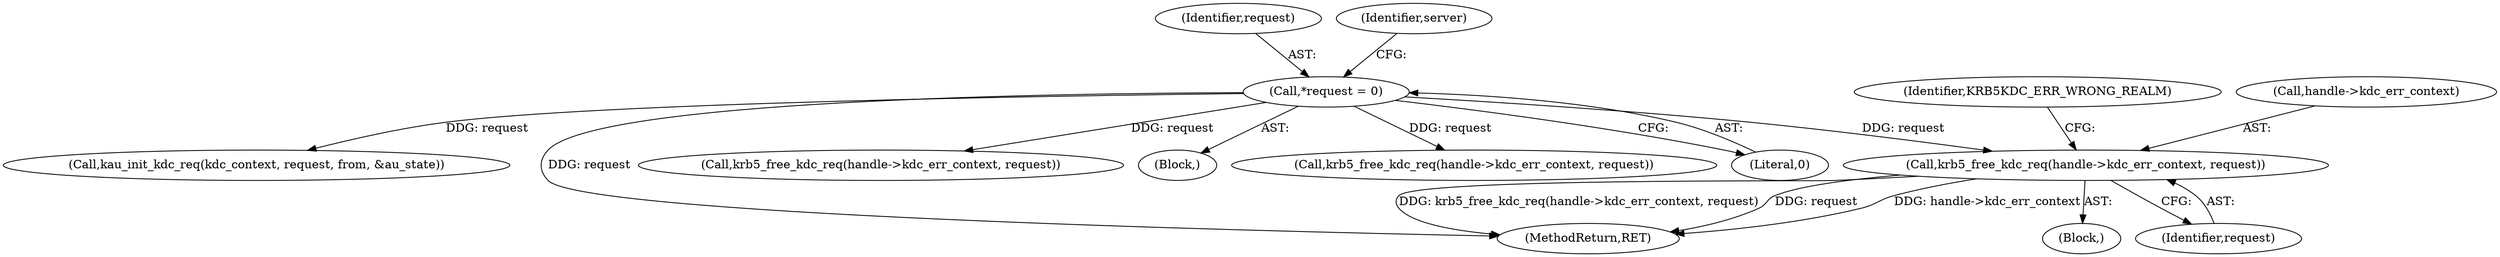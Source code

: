digraph "0_krb5_ffb35baac6981f9e8914f8f3bffd37f284b85970_0@API" {
"1000381" [label="(Call,krb5_free_kdc_req(handle->kdc_err_context, request))"];
"1000181" [label="(Call,*request = 0)"];
"1000183" [label="(Literal,0)"];
"1000408" [label="(Call,kau_init_kdc_req(kdc_context, request, from, &au_state))"];
"1000182" [label="(Identifier,request)"];
"1000387" [label="(Identifier,KRB5KDC_ERR_WRONG_REALM)"];
"1002500" [label="(MethodReturn,RET)"];
"1000381" [label="(Call,krb5_free_kdc_req(handle->kdc_err_context, request))"];
"1000399" [label="(Call,krb5_free_kdc_req(handle->kdc_err_context, request))"];
"1000380" [label="(Block,)"];
"1000385" [label="(Identifier,request)"];
"1000181" [label="(Call,*request = 0)"];
"1000171" [label="(Block,)"];
"1000186" [label="(Identifier,server)"];
"1000382" [label="(Call,handle->kdc_err_context)"];
"1000362" [label="(Call,krb5_free_kdc_req(handle->kdc_err_context, request))"];
"1000381" -> "1000380"  [label="AST: "];
"1000381" -> "1000385"  [label="CFG: "];
"1000382" -> "1000381"  [label="AST: "];
"1000385" -> "1000381"  [label="AST: "];
"1000387" -> "1000381"  [label="CFG: "];
"1000381" -> "1002500"  [label="DDG: handle->kdc_err_context"];
"1000381" -> "1002500"  [label="DDG: krb5_free_kdc_req(handle->kdc_err_context, request)"];
"1000381" -> "1002500"  [label="DDG: request"];
"1000181" -> "1000381"  [label="DDG: request"];
"1000181" -> "1000171"  [label="AST: "];
"1000181" -> "1000183"  [label="CFG: "];
"1000182" -> "1000181"  [label="AST: "];
"1000183" -> "1000181"  [label="AST: "];
"1000186" -> "1000181"  [label="CFG: "];
"1000181" -> "1002500"  [label="DDG: request"];
"1000181" -> "1000362"  [label="DDG: request"];
"1000181" -> "1000399"  [label="DDG: request"];
"1000181" -> "1000408"  [label="DDG: request"];
}
